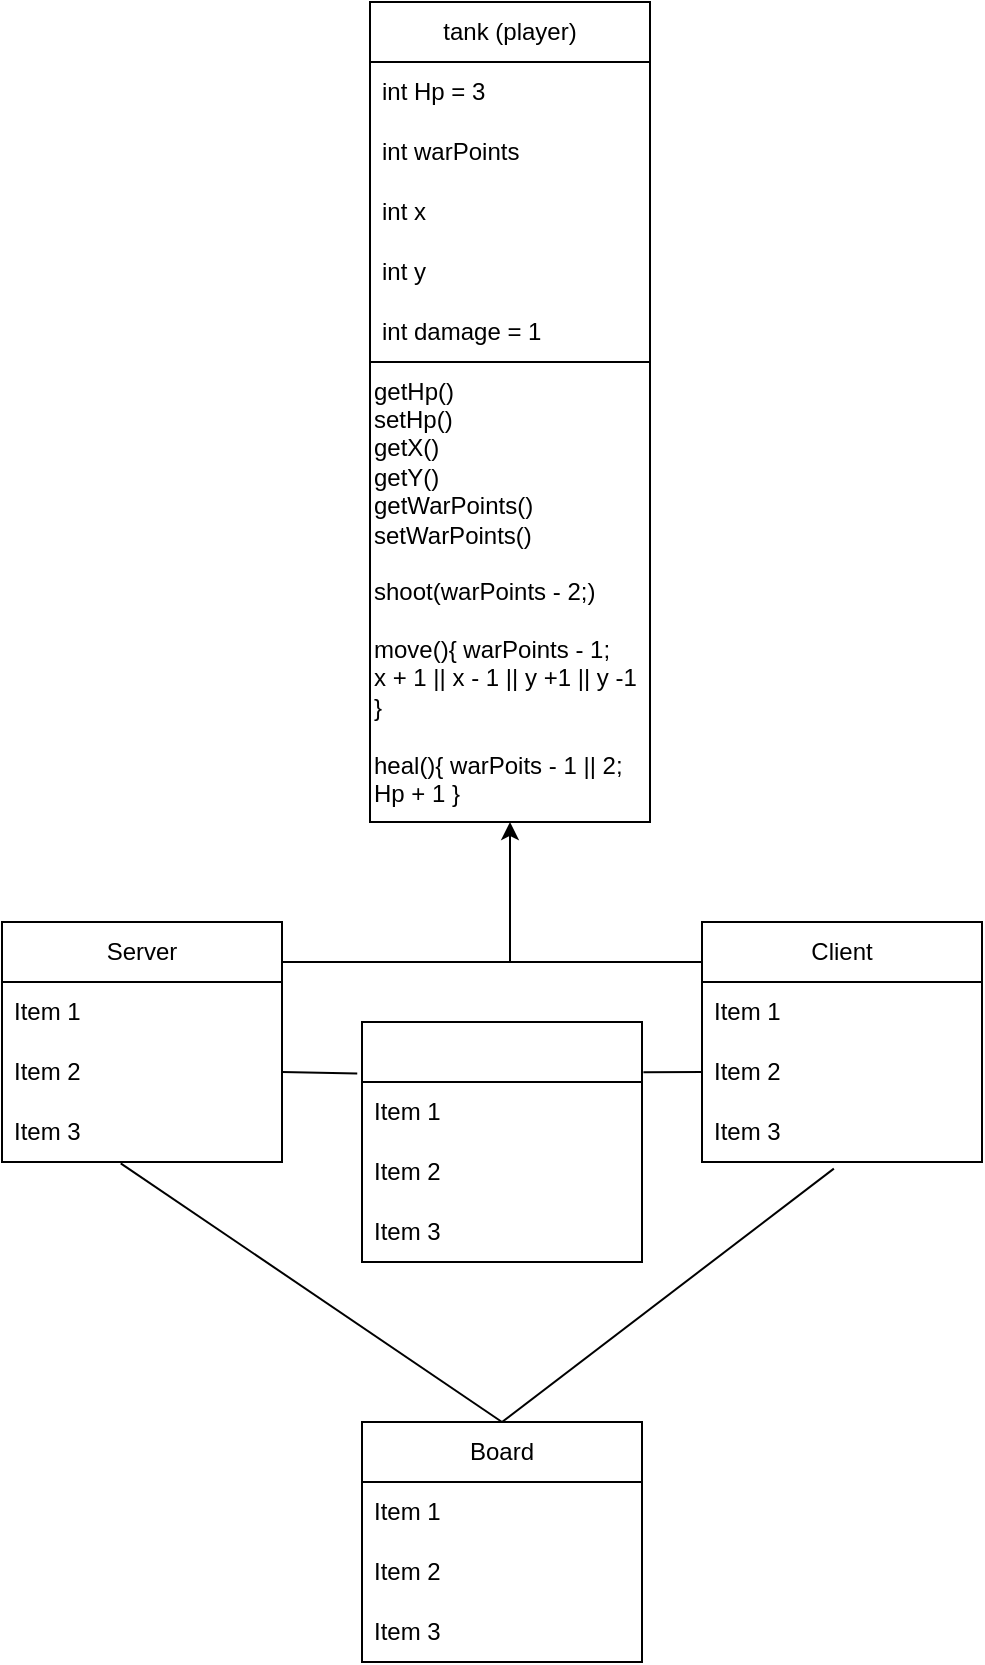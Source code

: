 <mxfile version="21.2.3" type="github">
  <diagram id="C5RBs43oDa-KdzZeNtuy" name="Page-1">
    <mxGraphModel dx="548" dy="302" grid="1" gridSize="10" guides="1" tooltips="1" connect="1" arrows="1" fold="1" page="1" pageScale="1" pageWidth="827" pageHeight="1169" math="0" shadow="0">
      <root>
        <mxCell id="WIyWlLk6GJQsqaUBKTNV-0" />
        <mxCell id="WIyWlLk6GJQsqaUBKTNV-1" parent="WIyWlLk6GJQsqaUBKTNV-0" />
        <mxCell id="eJx4IM2OxdsS8JAJyZJT-0" value="tank (player)" style="swimlane;fontStyle=0;childLayout=stackLayout;horizontal=1;startSize=30;horizontalStack=0;resizeParent=1;resizeParentMax=0;resizeLast=0;collapsible=1;marginBottom=0;whiteSpace=wrap;html=1;" vertex="1" parent="WIyWlLk6GJQsqaUBKTNV-1">
          <mxGeometry x="344" y="60" width="140" height="410" as="geometry" />
        </mxCell>
        <mxCell id="eJx4IM2OxdsS8JAJyZJT-1" value="int Hp = 3" style="text;strokeColor=none;fillColor=none;align=left;verticalAlign=middle;spacingLeft=4;spacingRight=4;overflow=hidden;points=[[0,0.5],[1,0.5]];portConstraint=eastwest;rotatable=0;whiteSpace=wrap;html=1;" vertex="1" parent="eJx4IM2OxdsS8JAJyZJT-0">
          <mxGeometry y="30" width="140" height="30" as="geometry" />
        </mxCell>
        <mxCell id="eJx4IM2OxdsS8JAJyZJT-2" value="int warPoints" style="text;strokeColor=none;fillColor=none;align=left;verticalAlign=middle;spacingLeft=4;spacingRight=4;overflow=hidden;points=[[0,0.5],[1,0.5]];portConstraint=eastwest;rotatable=0;whiteSpace=wrap;html=1;" vertex="1" parent="eJx4IM2OxdsS8JAJyZJT-0">
          <mxGeometry y="60" width="140" height="30" as="geometry" />
        </mxCell>
        <mxCell id="eJx4IM2OxdsS8JAJyZJT-3" value="int x&amp;nbsp;" style="text;strokeColor=none;fillColor=none;align=left;verticalAlign=middle;spacingLeft=4;spacingRight=4;overflow=hidden;points=[[0,0.5],[1,0.5]];portConstraint=eastwest;rotatable=0;whiteSpace=wrap;html=1;" vertex="1" parent="eJx4IM2OxdsS8JAJyZJT-0">
          <mxGeometry y="90" width="140" height="30" as="geometry" />
        </mxCell>
        <mxCell id="eJx4IM2OxdsS8JAJyZJT-4" value="int y" style="text;strokeColor=none;fillColor=none;align=left;verticalAlign=middle;spacingLeft=4;spacingRight=4;overflow=hidden;points=[[0,0.5],[1,0.5]];portConstraint=eastwest;rotatable=0;whiteSpace=wrap;html=1;" vertex="1" parent="eJx4IM2OxdsS8JAJyZJT-0">
          <mxGeometry y="120" width="140" height="30" as="geometry" />
        </mxCell>
        <mxCell id="eJx4IM2OxdsS8JAJyZJT-6" value="int damage = 1&amp;nbsp;" style="text;strokeColor=none;fillColor=none;align=left;verticalAlign=middle;spacingLeft=4;spacingRight=4;overflow=hidden;points=[[0,0.5],[1,0.5]];portConstraint=eastwest;rotatable=0;whiteSpace=wrap;html=1;" vertex="1" parent="eJx4IM2OxdsS8JAJyZJT-0">
          <mxGeometry y="150" width="140" height="30" as="geometry" />
        </mxCell>
        <mxCell id="eJx4IM2OxdsS8JAJyZJT-8" value="getHp()&lt;br&gt;setHp()&lt;br&gt;getX()&lt;br&gt;getY()&lt;br&gt;getWarPoints()&lt;br&gt;setWarPoints()&lt;br&gt;&lt;br&gt;shoot(warPoints - 2;)&lt;br&gt;&lt;br&gt;move(){ warPoints - 1;&amp;nbsp;&lt;br&gt;x + 1 || x - 1 || y +1 || y -1&lt;br&gt;}&lt;br&gt;&lt;br&gt;heal(){ warPoits - 1 || 2;&lt;br&gt;Hp + 1 }" style="rounded=0;whiteSpace=wrap;html=1;align=left;" vertex="1" parent="eJx4IM2OxdsS8JAJyZJT-0">
          <mxGeometry y="180" width="140" height="230" as="geometry" />
        </mxCell>
        <mxCell id="eJx4IM2OxdsS8JAJyZJT-10" value="Server" style="swimlane;fontStyle=0;childLayout=stackLayout;horizontal=1;startSize=30;horizontalStack=0;resizeParent=1;resizeParentMax=0;resizeLast=0;collapsible=1;marginBottom=0;whiteSpace=wrap;html=1;" vertex="1" parent="WIyWlLk6GJQsqaUBKTNV-1">
          <mxGeometry x="160" y="520" width="140" height="120" as="geometry" />
        </mxCell>
        <mxCell id="eJx4IM2OxdsS8JAJyZJT-11" value="Item 1" style="text;strokeColor=none;fillColor=none;align=left;verticalAlign=middle;spacingLeft=4;spacingRight=4;overflow=hidden;points=[[0,0.5],[1,0.5]];portConstraint=eastwest;rotatable=0;whiteSpace=wrap;html=1;" vertex="1" parent="eJx4IM2OxdsS8JAJyZJT-10">
          <mxGeometry y="30" width="140" height="30" as="geometry" />
        </mxCell>
        <mxCell id="eJx4IM2OxdsS8JAJyZJT-12" value="Item 2" style="text;strokeColor=none;fillColor=none;align=left;verticalAlign=middle;spacingLeft=4;spacingRight=4;overflow=hidden;points=[[0,0.5],[1,0.5]];portConstraint=eastwest;rotatable=0;whiteSpace=wrap;html=1;" vertex="1" parent="eJx4IM2OxdsS8JAJyZJT-10">
          <mxGeometry y="60" width="140" height="30" as="geometry" />
        </mxCell>
        <mxCell id="eJx4IM2OxdsS8JAJyZJT-13" value="Item 3" style="text;strokeColor=none;fillColor=none;align=left;verticalAlign=middle;spacingLeft=4;spacingRight=4;overflow=hidden;points=[[0,0.5],[1,0.5]];portConstraint=eastwest;rotatable=0;whiteSpace=wrap;html=1;" vertex="1" parent="eJx4IM2OxdsS8JAJyZJT-10">
          <mxGeometry y="90" width="140" height="30" as="geometry" />
        </mxCell>
        <mxCell id="eJx4IM2OxdsS8JAJyZJT-14" value="Client" style="swimlane;fontStyle=0;childLayout=stackLayout;horizontal=1;startSize=30;horizontalStack=0;resizeParent=1;resizeParentMax=0;resizeLast=0;collapsible=1;marginBottom=0;whiteSpace=wrap;html=1;" vertex="1" parent="WIyWlLk6GJQsqaUBKTNV-1">
          <mxGeometry x="510" y="520" width="140" height="120" as="geometry" />
        </mxCell>
        <mxCell id="eJx4IM2OxdsS8JAJyZJT-15" value="Item 1" style="text;strokeColor=none;fillColor=none;align=left;verticalAlign=middle;spacingLeft=4;spacingRight=4;overflow=hidden;points=[[0,0.5],[1,0.5]];portConstraint=eastwest;rotatable=0;whiteSpace=wrap;html=1;" vertex="1" parent="eJx4IM2OxdsS8JAJyZJT-14">
          <mxGeometry y="30" width="140" height="30" as="geometry" />
        </mxCell>
        <mxCell id="eJx4IM2OxdsS8JAJyZJT-16" value="Item 2" style="text;strokeColor=none;fillColor=none;align=left;verticalAlign=middle;spacingLeft=4;spacingRight=4;overflow=hidden;points=[[0,0.5],[1,0.5]];portConstraint=eastwest;rotatable=0;whiteSpace=wrap;html=1;" vertex="1" parent="eJx4IM2OxdsS8JAJyZJT-14">
          <mxGeometry y="60" width="140" height="30" as="geometry" />
        </mxCell>
        <mxCell id="eJx4IM2OxdsS8JAJyZJT-17" value="Item 3" style="text;strokeColor=none;fillColor=none;align=left;verticalAlign=middle;spacingLeft=4;spacingRight=4;overflow=hidden;points=[[0,0.5],[1,0.5]];portConstraint=eastwest;rotatable=0;whiteSpace=wrap;html=1;" vertex="1" parent="eJx4IM2OxdsS8JAJyZJT-14">
          <mxGeometry y="90" width="140" height="30" as="geometry" />
        </mxCell>
        <mxCell id="eJx4IM2OxdsS8JAJyZJT-24" value="" style="endArrow=classic;html=1;rounded=0;entryX=0.5;entryY=1;entryDx=0;entryDy=0;" edge="1" parent="WIyWlLk6GJQsqaUBKTNV-1" target="eJx4IM2OxdsS8JAJyZJT-0">
          <mxGeometry width="50" height="50" relative="1" as="geometry">
            <mxPoint x="414" y="540" as="sourcePoint" />
            <mxPoint x="430" y="600" as="targetPoint" />
          </mxGeometry>
        </mxCell>
        <mxCell id="eJx4IM2OxdsS8JAJyZJT-25" value="" style="endArrow=none;html=1;rounded=0;exitX=1.003;exitY=0.167;exitDx=0;exitDy=0;exitPerimeter=0;" edge="1" parent="WIyWlLk6GJQsqaUBKTNV-1" source="eJx4IM2OxdsS8JAJyZJT-10">
          <mxGeometry width="50" height="50" relative="1" as="geometry">
            <mxPoint x="384" y="650" as="sourcePoint" />
            <mxPoint x="414" y="540" as="targetPoint" />
            <Array as="points">
              <mxPoint x="370" y="540" />
            </Array>
          </mxGeometry>
        </mxCell>
        <mxCell id="eJx4IM2OxdsS8JAJyZJT-26" value="" style="endArrow=none;html=1;rounded=0;exitX=1;exitY=0.25;exitDx=0;exitDy=0;" edge="1" parent="WIyWlLk6GJQsqaUBKTNV-1">
          <mxGeometry width="50" height="50" relative="1" as="geometry">
            <mxPoint x="396" y="540" as="sourcePoint" />
            <mxPoint x="510" y="540" as="targetPoint" />
          </mxGeometry>
        </mxCell>
        <mxCell id="eJx4IM2OxdsS8JAJyZJT-27" value="&lt;div&gt;Board&lt;/div&gt;" style="swimlane;fontStyle=0;childLayout=stackLayout;horizontal=1;startSize=30;horizontalStack=0;resizeParent=1;resizeParentMax=0;resizeLast=0;collapsible=1;marginBottom=0;whiteSpace=wrap;html=1;" vertex="1" parent="WIyWlLk6GJQsqaUBKTNV-1">
          <mxGeometry x="340" y="770" width="140" height="120" as="geometry" />
        </mxCell>
        <mxCell id="eJx4IM2OxdsS8JAJyZJT-28" value="Item 1" style="text;strokeColor=none;fillColor=none;align=left;verticalAlign=middle;spacingLeft=4;spacingRight=4;overflow=hidden;points=[[0,0.5],[1,0.5]];portConstraint=eastwest;rotatable=0;whiteSpace=wrap;html=1;" vertex="1" parent="eJx4IM2OxdsS8JAJyZJT-27">
          <mxGeometry y="30" width="140" height="30" as="geometry" />
        </mxCell>
        <mxCell id="eJx4IM2OxdsS8JAJyZJT-29" value="Item 2" style="text;strokeColor=none;fillColor=none;align=left;verticalAlign=middle;spacingLeft=4;spacingRight=4;overflow=hidden;points=[[0,0.5],[1,0.5]];portConstraint=eastwest;rotatable=0;whiteSpace=wrap;html=1;" vertex="1" parent="eJx4IM2OxdsS8JAJyZJT-27">
          <mxGeometry y="60" width="140" height="30" as="geometry" />
        </mxCell>
        <mxCell id="eJx4IM2OxdsS8JAJyZJT-30" value="Item 3" style="text;strokeColor=none;fillColor=none;align=left;verticalAlign=middle;spacingLeft=4;spacingRight=4;overflow=hidden;points=[[0,0.5],[1,0.5]];portConstraint=eastwest;rotatable=0;whiteSpace=wrap;html=1;" vertex="1" parent="eJx4IM2OxdsS8JAJyZJT-27">
          <mxGeometry y="90" width="140" height="30" as="geometry" />
        </mxCell>
        <mxCell id="eJx4IM2OxdsS8JAJyZJT-31" value="" style="swimlane;fontStyle=0;childLayout=stackLayout;horizontal=1;startSize=30;horizontalStack=0;resizeParent=1;resizeParentMax=0;resizeLast=0;collapsible=1;marginBottom=0;whiteSpace=wrap;html=1;" vertex="1" parent="WIyWlLk6GJQsqaUBKTNV-1">
          <mxGeometry x="340" y="570" width="140" height="120" as="geometry" />
        </mxCell>
        <mxCell id="eJx4IM2OxdsS8JAJyZJT-32" value="Item 1" style="text;strokeColor=none;fillColor=none;align=left;verticalAlign=middle;spacingLeft=4;spacingRight=4;overflow=hidden;points=[[0,0.5],[1,0.5]];portConstraint=eastwest;rotatable=0;whiteSpace=wrap;html=1;" vertex="1" parent="eJx4IM2OxdsS8JAJyZJT-31">
          <mxGeometry y="30" width="140" height="30" as="geometry" />
        </mxCell>
        <mxCell id="eJx4IM2OxdsS8JAJyZJT-33" value="Item 2" style="text;strokeColor=none;fillColor=none;align=left;verticalAlign=middle;spacingLeft=4;spacingRight=4;overflow=hidden;points=[[0,0.5],[1,0.5]];portConstraint=eastwest;rotatable=0;whiteSpace=wrap;html=1;" vertex="1" parent="eJx4IM2OxdsS8JAJyZJT-31">
          <mxGeometry y="60" width="140" height="30" as="geometry" />
        </mxCell>
        <mxCell id="eJx4IM2OxdsS8JAJyZJT-34" value="Item 3" style="text;strokeColor=none;fillColor=none;align=left;verticalAlign=middle;spacingLeft=4;spacingRight=4;overflow=hidden;points=[[0,0.5],[1,0.5]];portConstraint=eastwest;rotatable=0;whiteSpace=wrap;html=1;" vertex="1" parent="eJx4IM2OxdsS8JAJyZJT-31">
          <mxGeometry y="90" width="140" height="30" as="geometry" />
        </mxCell>
        <mxCell id="eJx4IM2OxdsS8JAJyZJT-35" value="" style="endArrow=none;html=1;rounded=0;entryX=0.424;entryY=1.022;entryDx=0;entryDy=0;entryPerimeter=0;exitX=0.5;exitY=0;exitDx=0;exitDy=0;" edge="1" parent="WIyWlLk6GJQsqaUBKTNV-1" source="eJx4IM2OxdsS8JAJyZJT-27" target="eJx4IM2OxdsS8JAJyZJT-13">
          <mxGeometry width="50" height="50" relative="1" as="geometry">
            <mxPoint x="390" y="770" as="sourcePoint" />
            <mxPoint x="440" y="720" as="targetPoint" />
          </mxGeometry>
        </mxCell>
        <mxCell id="eJx4IM2OxdsS8JAJyZJT-36" value="" style="endArrow=none;html=1;rounded=0;entryX=0.471;entryY=1.111;entryDx=0;entryDy=0;entryPerimeter=0;exitX=0.5;exitY=0;exitDx=0;exitDy=0;" edge="1" parent="WIyWlLk6GJQsqaUBKTNV-1" source="eJx4IM2OxdsS8JAJyZJT-27" target="eJx4IM2OxdsS8JAJyZJT-17">
          <mxGeometry width="50" height="50" relative="1" as="geometry">
            <mxPoint x="390" y="770" as="sourcePoint" />
            <mxPoint x="440" y="720" as="targetPoint" />
          </mxGeometry>
        </mxCell>
        <mxCell id="eJx4IM2OxdsS8JAJyZJT-37" value="" style="endArrow=none;html=1;rounded=0;entryX=0;entryY=0.5;entryDx=0;entryDy=0;exitX=1.005;exitY=0.209;exitDx=0;exitDy=0;exitPerimeter=0;" edge="1" parent="WIyWlLk6GJQsqaUBKTNV-1" source="eJx4IM2OxdsS8JAJyZJT-31" target="eJx4IM2OxdsS8JAJyZJT-16">
          <mxGeometry width="50" height="50" relative="1" as="geometry">
            <mxPoint x="390" y="670" as="sourcePoint" />
            <mxPoint x="440" y="620" as="targetPoint" />
          </mxGeometry>
        </mxCell>
        <mxCell id="eJx4IM2OxdsS8JAJyZJT-38" value="" style="endArrow=none;html=1;rounded=0;exitX=1;exitY=0.5;exitDx=0;exitDy=0;entryX=-0.017;entryY=0.215;entryDx=0;entryDy=0;entryPerimeter=0;" edge="1" parent="WIyWlLk6GJQsqaUBKTNV-1" source="eJx4IM2OxdsS8JAJyZJT-12" target="eJx4IM2OxdsS8JAJyZJT-31">
          <mxGeometry width="50" height="50" relative="1" as="geometry">
            <mxPoint x="440" y="640" as="sourcePoint" />
            <mxPoint x="490" y="590" as="targetPoint" />
          </mxGeometry>
        </mxCell>
      </root>
    </mxGraphModel>
  </diagram>
</mxfile>
